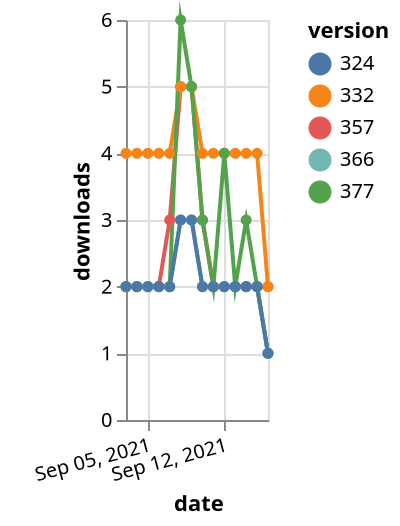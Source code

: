 {"$schema": "https://vega.github.io/schema/vega-lite/v5.json", "description": "A simple bar chart with embedded data.", "data": {"values": [{"date": "2021-09-03", "total": 2336, "delta": 2, "version": "366"}, {"date": "2021-09-04", "total": 2338, "delta": 2, "version": "366"}, {"date": "2021-09-05", "total": 2340, "delta": 2, "version": "366"}, {"date": "2021-09-06", "total": 2342, "delta": 2, "version": "366"}, {"date": "2021-09-07", "total": 2344, "delta": 2, "version": "366"}, {"date": "2021-09-08", "total": 2347, "delta": 3, "version": "366"}, {"date": "2021-09-09", "total": 2350, "delta": 3, "version": "366"}, {"date": "2021-09-10", "total": 2352, "delta": 2, "version": "366"}, {"date": "2021-09-11", "total": 2354, "delta": 2, "version": "366"}, {"date": "2021-09-12", "total": 2356, "delta": 2, "version": "366"}, {"date": "2021-09-13", "total": 2358, "delta": 2, "version": "366"}, {"date": "2021-09-14", "total": 2360, "delta": 2, "version": "366"}, {"date": "2021-09-15", "total": 2362, "delta": 2, "version": "366"}, {"date": "2021-09-16", "total": 2363, "delta": 1, "version": "366"}, {"date": "2021-09-03", "total": 2928, "delta": 2, "version": "357"}, {"date": "2021-09-04", "total": 2930, "delta": 2, "version": "357"}, {"date": "2021-09-05", "total": 2932, "delta": 2, "version": "357"}, {"date": "2021-09-06", "total": 2934, "delta": 2, "version": "357"}, {"date": "2021-09-07", "total": 2937, "delta": 3, "version": "357"}, {"date": "2021-09-08", "total": 2942, "delta": 5, "version": "357"}, {"date": "2021-09-09", "total": 2947, "delta": 5, "version": "357"}, {"date": "2021-09-10", "total": 2950, "delta": 3, "version": "357"}, {"date": "2021-09-11", "total": 2952, "delta": 2, "version": "357"}, {"date": "2021-09-12", "total": 2954, "delta": 2, "version": "357"}, {"date": "2021-09-13", "total": 2956, "delta": 2, "version": "357"}, {"date": "2021-09-14", "total": 2958, "delta": 2, "version": "357"}, {"date": "2021-09-15", "total": 2960, "delta": 2, "version": "357"}, {"date": "2021-09-16", "total": 2962, "delta": 2, "version": "357"}, {"date": "2021-09-03", "total": 5028, "delta": 4, "version": "332"}, {"date": "2021-09-04", "total": 5032, "delta": 4, "version": "332"}, {"date": "2021-09-05", "total": 5036, "delta": 4, "version": "332"}, {"date": "2021-09-06", "total": 5040, "delta": 4, "version": "332"}, {"date": "2021-09-07", "total": 5044, "delta": 4, "version": "332"}, {"date": "2021-09-08", "total": 5049, "delta": 5, "version": "332"}, {"date": "2021-09-09", "total": 5054, "delta": 5, "version": "332"}, {"date": "2021-09-10", "total": 5058, "delta": 4, "version": "332"}, {"date": "2021-09-11", "total": 5062, "delta": 4, "version": "332"}, {"date": "2021-09-12", "total": 5066, "delta": 4, "version": "332"}, {"date": "2021-09-13", "total": 5070, "delta": 4, "version": "332"}, {"date": "2021-09-14", "total": 5074, "delta": 4, "version": "332"}, {"date": "2021-09-15", "total": 5078, "delta": 4, "version": "332"}, {"date": "2021-09-16", "total": 5080, "delta": 2, "version": "332"}, {"date": "2021-09-03", "total": 2199, "delta": 2, "version": "377"}, {"date": "2021-09-04", "total": 2201, "delta": 2, "version": "377"}, {"date": "2021-09-05", "total": 2203, "delta": 2, "version": "377"}, {"date": "2021-09-06", "total": 2205, "delta": 2, "version": "377"}, {"date": "2021-09-07", "total": 2207, "delta": 2, "version": "377"}, {"date": "2021-09-08", "total": 2213, "delta": 6, "version": "377"}, {"date": "2021-09-09", "total": 2218, "delta": 5, "version": "377"}, {"date": "2021-09-10", "total": 2221, "delta": 3, "version": "377"}, {"date": "2021-09-11", "total": 2223, "delta": 2, "version": "377"}, {"date": "2021-09-12", "total": 2227, "delta": 4, "version": "377"}, {"date": "2021-09-13", "total": 2229, "delta": 2, "version": "377"}, {"date": "2021-09-14", "total": 2232, "delta": 3, "version": "377"}, {"date": "2021-09-15", "total": 2234, "delta": 2, "version": "377"}, {"date": "2021-09-16", "total": 2235, "delta": 1, "version": "377"}, {"date": "2021-09-03", "total": 2676, "delta": 2, "version": "324"}, {"date": "2021-09-04", "total": 2678, "delta": 2, "version": "324"}, {"date": "2021-09-05", "total": 2680, "delta": 2, "version": "324"}, {"date": "2021-09-06", "total": 2682, "delta": 2, "version": "324"}, {"date": "2021-09-07", "total": 2684, "delta": 2, "version": "324"}, {"date": "2021-09-08", "total": 2687, "delta": 3, "version": "324"}, {"date": "2021-09-09", "total": 2690, "delta": 3, "version": "324"}, {"date": "2021-09-10", "total": 2692, "delta": 2, "version": "324"}, {"date": "2021-09-11", "total": 2694, "delta": 2, "version": "324"}, {"date": "2021-09-12", "total": 2696, "delta": 2, "version": "324"}, {"date": "2021-09-13", "total": 2698, "delta": 2, "version": "324"}, {"date": "2021-09-14", "total": 2700, "delta": 2, "version": "324"}, {"date": "2021-09-15", "total": 2702, "delta": 2, "version": "324"}, {"date": "2021-09-16", "total": 2703, "delta": 1, "version": "324"}]}, "width": "container", "mark": {"type": "line", "point": {"filled": true}}, "encoding": {"x": {"field": "date", "type": "temporal", "timeUnit": "yearmonthdate", "title": "date", "axis": {"labelAngle": -15}}, "y": {"field": "delta", "type": "quantitative", "title": "downloads"}, "color": {"field": "version", "type": "nominal"}, "tooltip": {"field": "delta"}}}